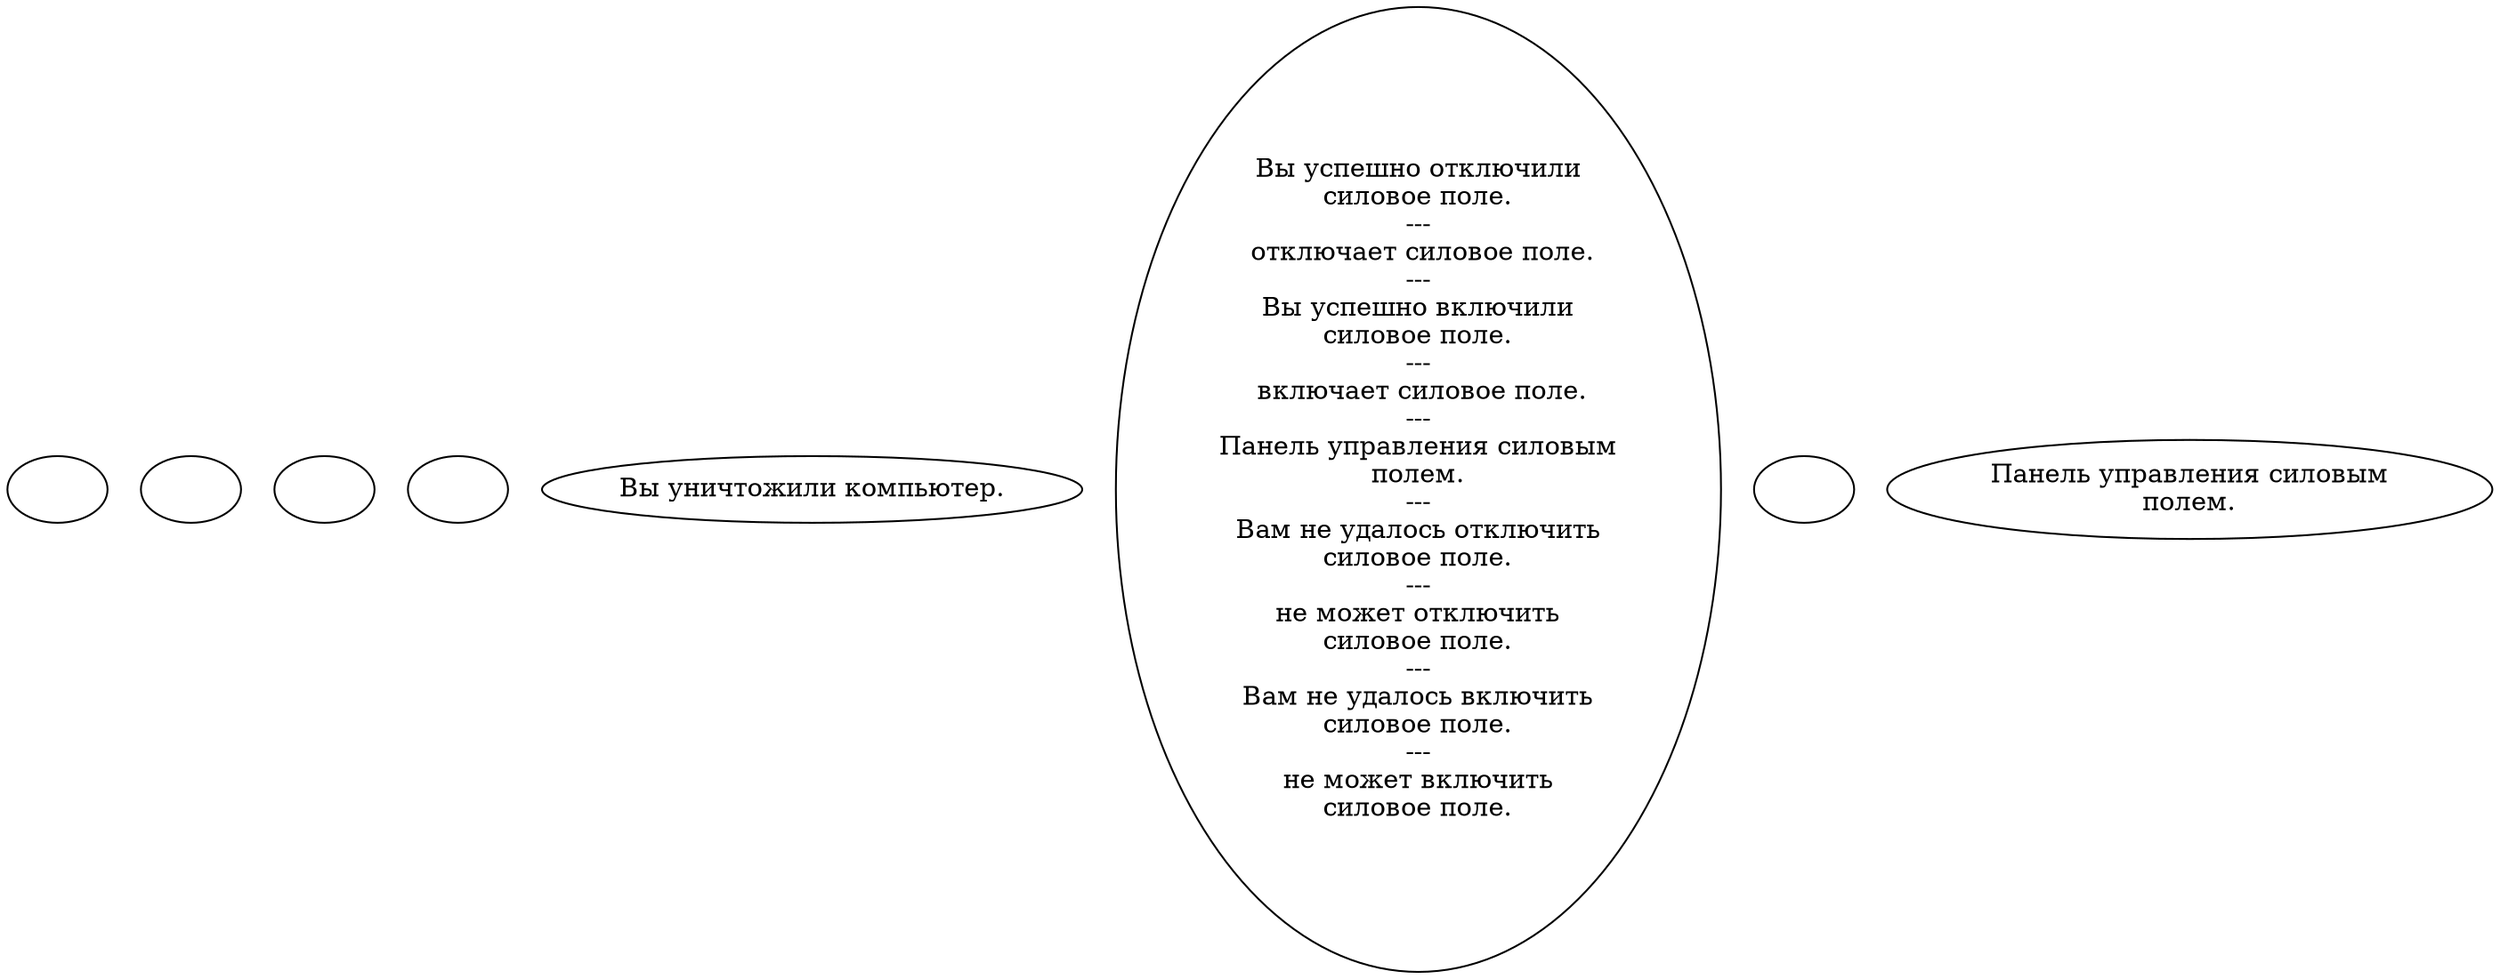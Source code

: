 digraph epai38 {
  "start" [style=filled       fillcolor="#FFFFFF"       color="#000000"]
  "start" [label=""]
  "use_p_proc" [style=filled       fillcolor="#FFFFFF"       color="#000000"]
  "use_p_proc" [label=""]
  "pickup_p_proc" [style=filled       fillcolor="#FFFFFF"       color="#000000"]
  "pickup_p_proc" [label=""]
  "destroy_p_proc" [style=filled       fillcolor="#FFFFFF"       color="#000000"]
  "destroy_p_proc" [label=""]
  "damage_p_proc" [style=filled       fillcolor="#FFFFFF"       color="#000000"]
  "damage_p_proc" [label="Вы уничтожили компьютер."]
  "use_skill_on_p_proc" [style=filled       fillcolor="#FFFFFF"       color="#000000"]
  "use_skill_on_p_proc" [label="Вы успешно отключили\nсиловое поле.\n---\n отключает силовое поле.\n---\nВы успешно включили\nсиловое поле.\n---\n включает силовое поле.\n---\nПанель управления силовым\nполем.\n---\nВам не удалось отключить\nсиловое поле.\n---\nне может отключить\nсиловое поле.\n---\nВам не удалось включить\nсиловое поле.\n---\nне может включить\nсиловое поле."]
  "timed_event_p_proc" [style=filled       fillcolor="#FFFFFF"       color="#000000"]
  "timed_event_p_proc" [label=""]
  "look_at_p_proc" [style=filled       fillcolor="#FFFFFF"       color="#000000"]
  "look_at_p_proc" [label="Панель управления силовым\nполем."]
}